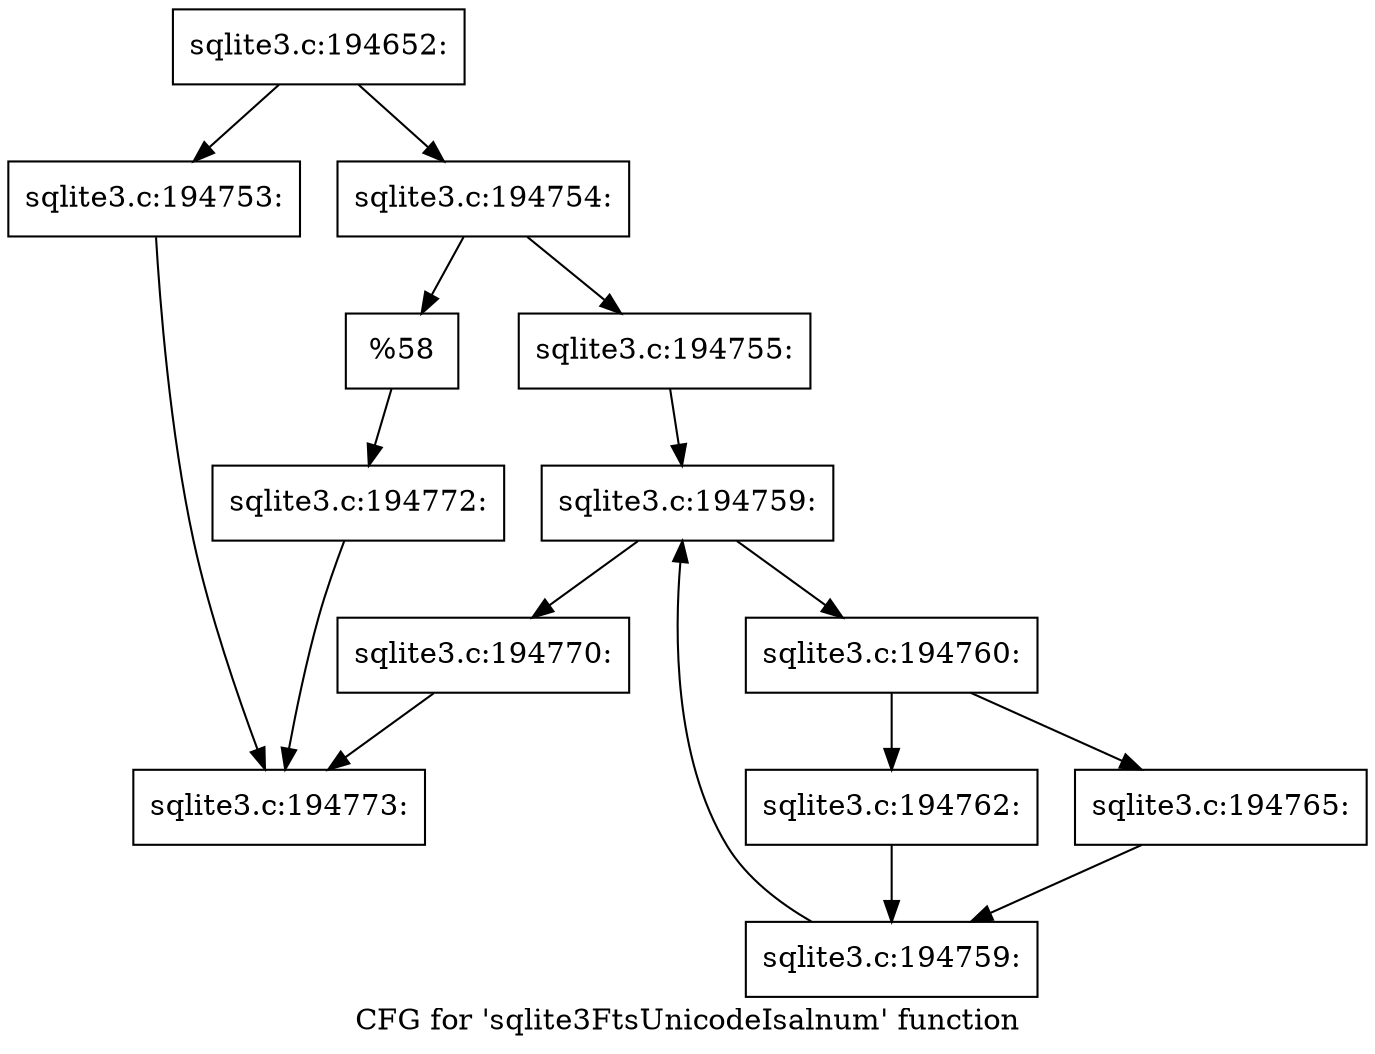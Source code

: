 digraph "CFG for 'sqlite3FtsUnicodeIsalnum' function" {
	label="CFG for 'sqlite3FtsUnicodeIsalnum' function";

	Node0x55c0faa59410 [shape=record,label="{sqlite3.c:194652:}"];
	Node0x55c0faa59410 -> Node0x55c0f889b280;
	Node0x55c0faa59410 -> Node0x55c0f889b320;
	Node0x55c0f889b280 [shape=record,label="{sqlite3.c:194753:}"];
	Node0x55c0f889b280 -> Node0x55c0faa59590;
	Node0x55c0f889b320 [shape=record,label="{sqlite3.c:194754:}"];
	Node0x55c0f889b320 -> Node0x55c0faa680f0;
	Node0x55c0f889b320 -> Node0x55c0faa68140;
	Node0x55c0faa680f0 [shape=record,label="{sqlite3.c:194755:}"];
	Node0x55c0faa680f0 -> Node0x55c0f889d1a0;
	Node0x55c0f889d1a0 [shape=record,label="{sqlite3.c:194759:}"];
	Node0x55c0f889d1a0 -> Node0x55c0f889d5c0;
	Node0x55c0f889d1a0 -> Node0x55c0f889d300;
	Node0x55c0f889d5c0 [shape=record,label="{sqlite3.c:194760:}"];
	Node0x55c0f889d5c0 -> Node0x55c0f889de00;
	Node0x55c0f889d5c0 -> Node0x55c0f889dea0;
	Node0x55c0f889de00 [shape=record,label="{sqlite3.c:194762:}"];
	Node0x55c0f889de00 -> Node0x55c0f889de50;
	Node0x55c0f889dea0 [shape=record,label="{sqlite3.c:194765:}"];
	Node0x55c0f889dea0 -> Node0x55c0f889de50;
	Node0x55c0f889de50 [shape=record,label="{sqlite3.c:194759:}"];
	Node0x55c0f889de50 -> Node0x55c0f889d1a0;
	Node0x55c0f889d300 [shape=record,label="{sqlite3.c:194770:}"];
	Node0x55c0f889d300 -> Node0x55c0faa59590;
	Node0x55c0faa68140 [shape=record,label="{%58}"];
	Node0x55c0faa68140 -> Node0x55c0f889b2d0;
	Node0x55c0f889b2d0 [shape=record,label="{sqlite3.c:194772:}"];
	Node0x55c0f889b2d0 -> Node0x55c0faa59590;
	Node0x55c0faa59590 [shape=record,label="{sqlite3.c:194773:}"];
}
